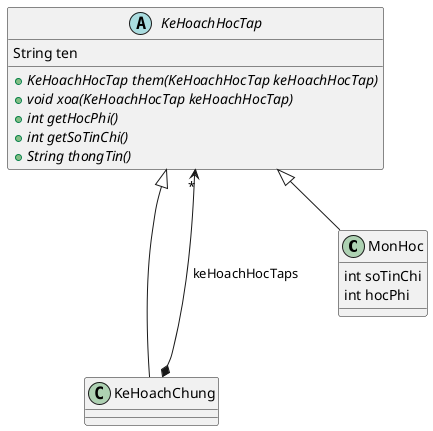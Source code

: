 @startuml
'https://plantuml.com/sequence-diagram

class MonHoc {
    int soTinChi
    int hocPhi

}

class KeHoachChung
abstract class KeHoachHocTap {
    String ten
    + {abstract} KeHoachHocTap them(KeHoachHocTap keHoachHocTap)
    + {abstract} void xoa(KeHoachHocTap keHoachHocTap)
    + {abstract} int getHocPhi()
    + {abstract} int getSoTinChi()
    + {abstract} String thongTin()
}

KeHoachHocTap <|-- KeHoachChung
KeHoachHocTap <|-- MonHoc
KeHoachChung *---> "*" KeHoachHocTap : keHoachHocTaps

@enduml